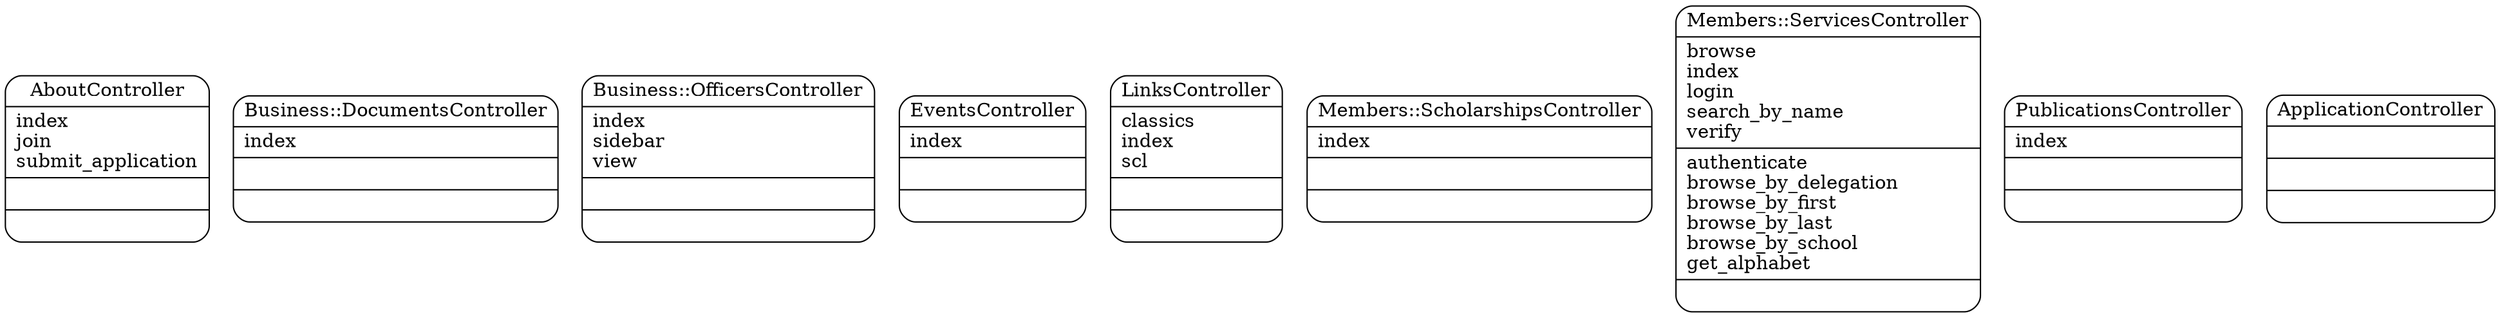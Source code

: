 digraph controllers_diagram {
	graph[overlap=false, splines=true]
	"AboutController" [shape=Mrecord, label="{AboutController|index\ljoin\lsubmit_application\l|\l|\l}"]
	"Business::DocumentsController" [shape=Mrecord, label="{Business::DocumentsController|index\l|\l|\l}"]
	"Business::OfficersController" [shape=Mrecord, label="{Business::OfficersController|index\lsidebar\lview\l|\l|\l}"]
	"EventsController" [shape=Mrecord, label="{EventsController|index\l|\l|\l}"]
	"LinksController" [shape=Mrecord, label="{LinksController|classics\lindex\lscl\l|\l|\l}"]
	"Members::ScholarshipsController" [shape=Mrecord, label="{Members::ScholarshipsController|index\l|\l|\l}"]
	"Members::ServicesController" [shape=Mrecord, label="{Members::ServicesController|browse\lindex\llogin\lsearch_by_name\lverify\l|authenticate\lbrowse_by_delegation\lbrowse_by_first\lbrowse_by_last\lbrowse_by_school\lget_alphabet\l|\l}"]
	"PublicationsController" [shape=Mrecord, label="{PublicationsController|index\l|\l|\l}"]
	"ApplicationController" [shape=Mrecord, label="{ApplicationController|\l|\l|\l}"]
}
